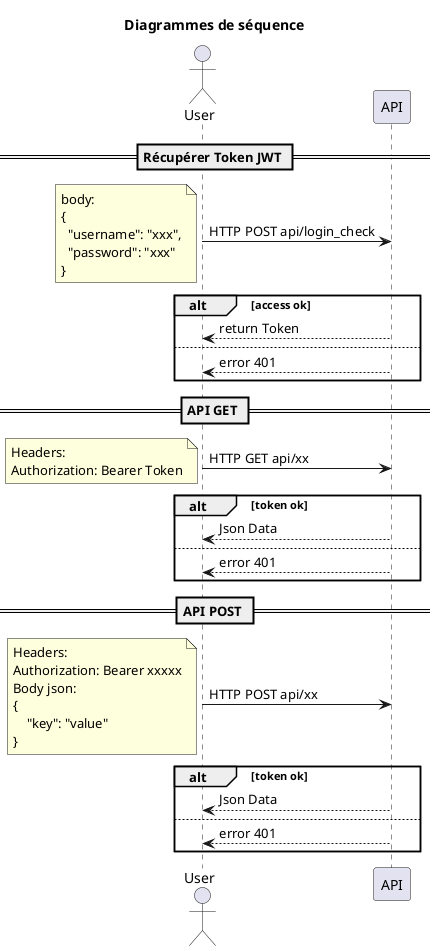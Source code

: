 @startuml
title Diagrammes de séquence
actor User
participant API
== Récupérer Token JWT ==
User -> API : HTTP POST api/login_check
note left
body:
{
  "username": "xxx",
  "password": "xxx"
}
end note
alt access ok
API --> User : return Token
else
API --> User : error 401
end
== API GET ==
User -> API : HTTP GET api/xx
note left
Headers:
Authorization: Bearer Token
end note
alt token ok
API --> User : Json Data
else
API --> User : error 401
end
== API POST ==
User -> API : HTTP POST api/xx
note left
Headers:
Authorization: Bearer xxxxx
Body json:
{
    "key": "value"
}
end note
alt token ok
API --> User : Json Data
else
API --> User : error 401
end
@enduml